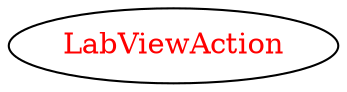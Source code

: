 digraph dependencyGraph {
 concentrate=true;
 ranksep="2.0";
 rankdir="LR"; 
 splines="ortho";
"LabViewAction" [fontcolor="red"];
}